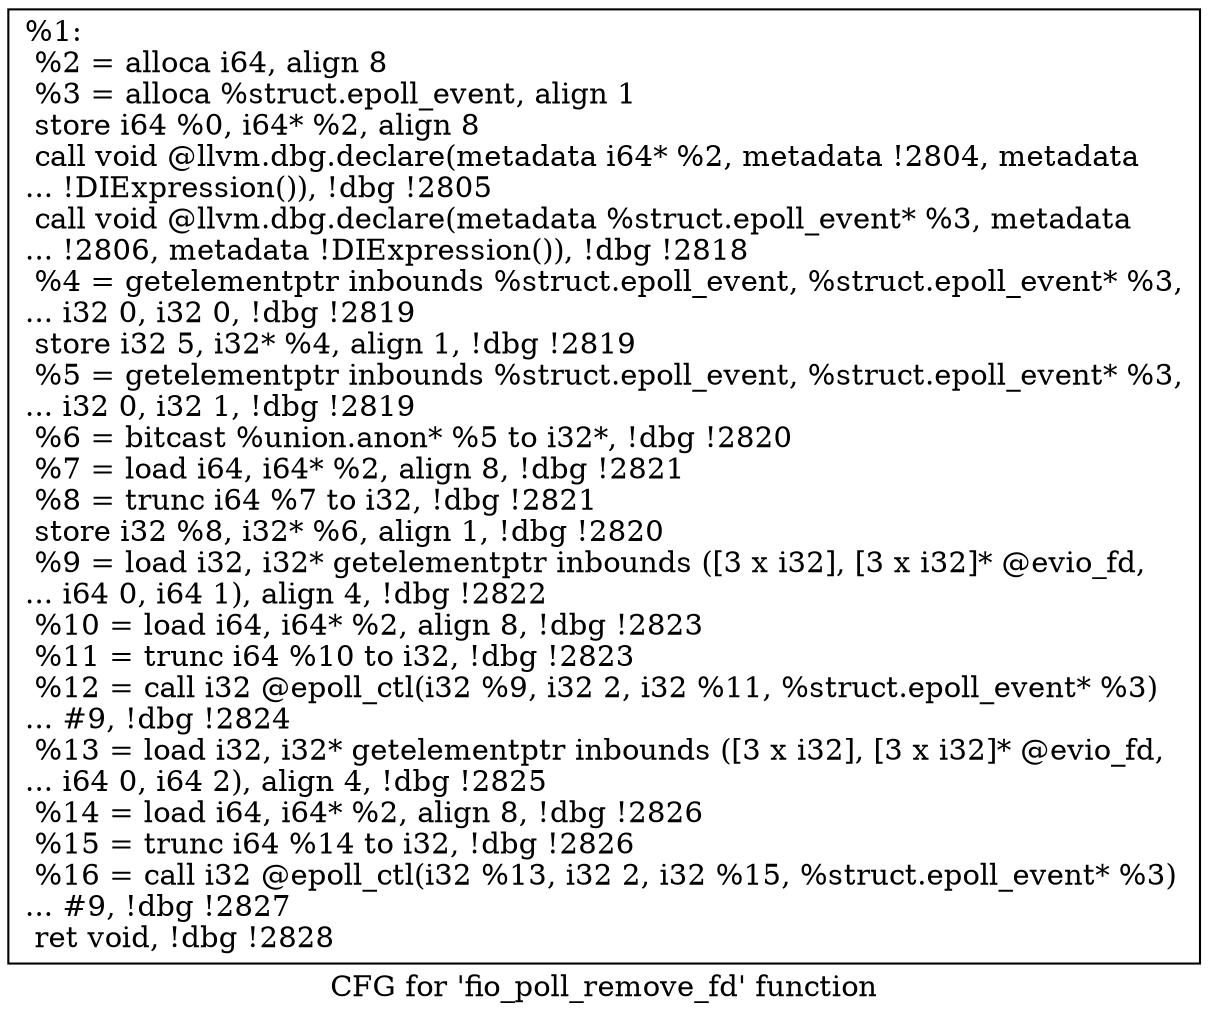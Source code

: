 digraph "CFG for 'fio_poll_remove_fd' function" {
	label="CFG for 'fio_poll_remove_fd' function";

	Node0x556851577b80 [shape=record,label="{%1:\l  %2 = alloca i64, align 8\l  %3 = alloca %struct.epoll_event, align 1\l  store i64 %0, i64* %2, align 8\l  call void @llvm.dbg.declare(metadata i64* %2, metadata !2804, metadata\l... !DIExpression()), !dbg !2805\l  call void @llvm.dbg.declare(metadata %struct.epoll_event* %3, metadata\l... !2806, metadata !DIExpression()), !dbg !2818\l  %4 = getelementptr inbounds %struct.epoll_event, %struct.epoll_event* %3,\l... i32 0, i32 0, !dbg !2819\l  store i32 5, i32* %4, align 1, !dbg !2819\l  %5 = getelementptr inbounds %struct.epoll_event, %struct.epoll_event* %3,\l... i32 0, i32 1, !dbg !2819\l  %6 = bitcast %union.anon* %5 to i32*, !dbg !2820\l  %7 = load i64, i64* %2, align 8, !dbg !2821\l  %8 = trunc i64 %7 to i32, !dbg !2821\l  store i32 %8, i32* %6, align 1, !dbg !2820\l  %9 = load i32, i32* getelementptr inbounds ([3 x i32], [3 x i32]* @evio_fd,\l... i64 0, i64 1), align 4, !dbg !2822\l  %10 = load i64, i64* %2, align 8, !dbg !2823\l  %11 = trunc i64 %10 to i32, !dbg !2823\l  %12 = call i32 @epoll_ctl(i32 %9, i32 2, i32 %11, %struct.epoll_event* %3)\l... #9, !dbg !2824\l  %13 = load i32, i32* getelementptr inbounds ([3 x i32], [3 x i32]* @evio_fd,\l... i64 0, i64 2), align 4, !dbg !2825\l  %14 = load i64, i64* %2, align 8, !dbg !2826\l  %15 = trunc i64 %14 to i32, !dbg !2826\l  %16 = call i32 @epoll_ctl(i32 %13, i32 2, i32 %15, %struct.epoll_event* %3)\l... #9, !dbg !2827\l  ret void, !dbg !2828\l}"];
}
